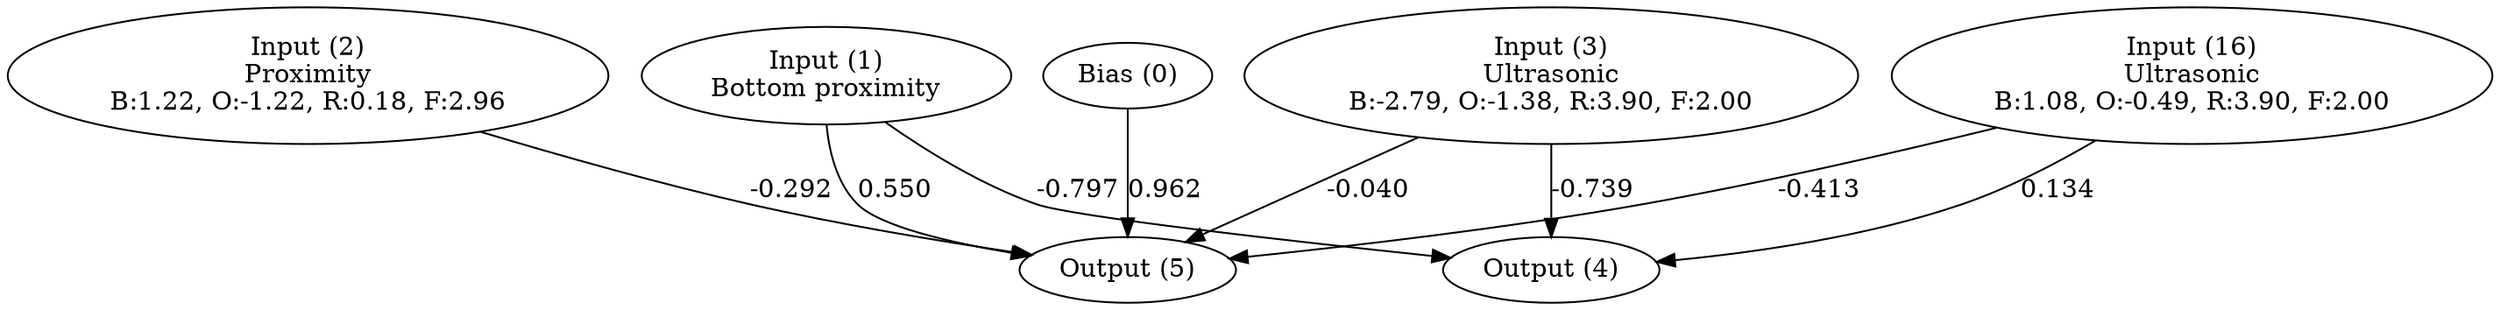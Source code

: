 digraph G {
  0 [ label="Bias (0)" ];
  1 [ label="Input (1)\nBottom proximity" ];
  2 [ label="Input (2)\nProximity\nB:1.22, O:-1.22, R:0.18, F:2.96" ];
  3 [ label="Input (3)\nUltrasonic\nB:-2.79, O:-1.38, R:3.90, F:2.00" ];
  16 [ label="Input (16)\nUltrasonic\nB:1.08, O:-0.49, R:3.90, F:2.00" ];
  4 [ label="Output (4)" ];
  5 [ label="Output (5)" ];
  { rank=same 0 1 2 3 16 }
  { rank=same 4 5 }
  0 -> 5 [ label="0.962" ];
  1 -> 5 [ label="0.550" ];
  1 -> 4 [ label="-0.797" ];
  2 -> 5 [ label="-0.292" ];
  3 -> 4 [ label="-0.739" ];
  3 -> 5 [ label="-0.040" ];
  16 -> 4 [ label="0.134" ];
  16 -> 5 [ label="-0.413" ];
}
